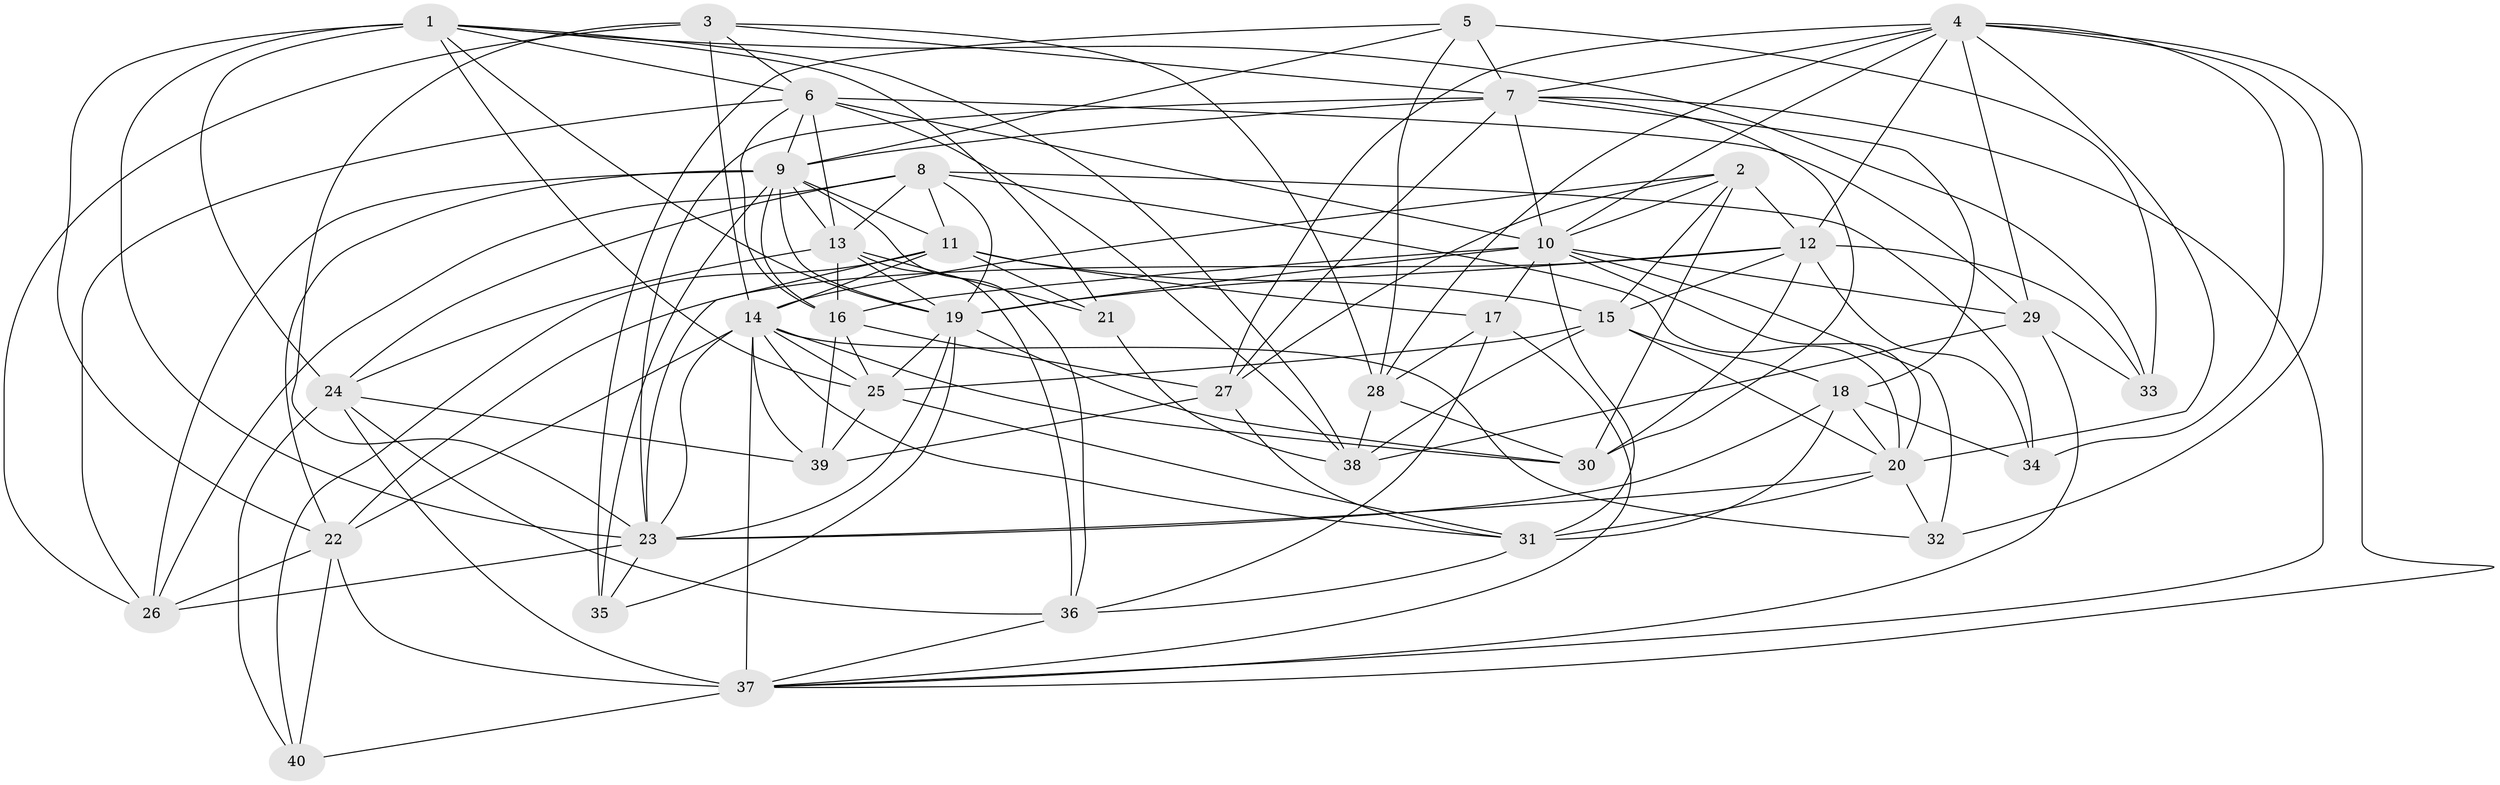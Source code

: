 // original degree distribution, {4: 1.0}
// Generated by graph-tools (version 1.1) at 2025/54/03/04/25 22:54:04]
// undirected, 40 vertices, 140 edges
graph export_dot {
  node [color=gray90,style=filled];
  1;
  2;
  3;
  4;
  5;
  6;
  7;
  8;
  9;
  10;
  11;
  12;
  13;
  14;
  15;
  16;
  17;
  18;
  19;
  20;
  21;
  22;
  23;
  24;
  25;
  26;
  27;
  28;
  29;
  30;
  31;
  32;
  33;
  34;
  35;
  36;
  37;
  38;
  39;
  40;
  1 -- 6 [weight=1.0];
  1 -- 19 [weight=1.0];
  1 -- 21 [weight=1.0];
  1 -- 22 [weight=1.0];
  1 -- 23 [weight=1.0];
  1 -- 24 [weight=1.0];
  1 -- 25 [weight=1.0];
  1 -- 33 [weight=2.0];
  1 -- 38 [weight=1.0];
  2 -- 10 [weight=1.0];
  2 -- 12 [weight=1.0];
  2 -- 14 [weight=1.0];
  2 -- 15 [weight=1.0];
  2 -- 27 [weight=1.0];
  2 -- 30 [weight=1.0];
  3 -- 6 [weight=1.0];
  3 -- 7 [weight=1.0];
  3 -- 14 [weight=1.0];
  3 -- 23 [weight=1.0];
  3 -- 26 [weight=2.0];
  3 -- 28 [weight=2.0];
  4 -- 7 [weight=2.0];
  4 -- 10 [weight=1.0];
  4 -- 12 [weight=1.0];
  4 -- 20 [weight=1.0];
  4 -- 27 [weight=2.0];
  4 -- 28 [weight=1.0];
  4 -- 29 [weight=1.0];
  4 -- 32 [weight=1.0];
  4 -- 34 [weight=1.0];
  4 -- 37 [weight=1.0];
  5 -- 7 [weight=2.0];
  5 -- 9 [weight=1.0];
  5 -- 28 [weight=1.0];
  5 -- 33 [weight=1.0];
  5 -- 35 [weight=1.0];
  6 -- 9 [weight=1.0];
  6 -- 10 [weight=1.0];
  6 -- 13 [weight=2.0];
  6 -- 16 [weight=1.0];
  6 -- 26 [weight=1.0];
  6 -- 29 [weight=1.0];
  6 -- 38 [weight=1.0];
  7 -- 9 [weight=1.0];
  7 -- 10 [weight=1.0];
  7 -- 18 [weight=1.0];
  7 -- 23 [weight=1.0];
  7 -- 27 [weight=1.0];
  7 -- 30 [weight=1.0];
  7 -- 37 [weight=1.0];
  8 -- 11 [weight=1.0];
  8 -- 13 [weight=1.0];
  8 -- 19 [weight=1.0];
  8 -- 20 [weight=1.0];
  8 -- 24 [weight=1.0];
  8 -- 26 [weight=2.0];
  8 -- 34 [weight=1.0];
  9 -- 11 [weight=1.0];
  9 -- 13 [weight=1.0];
  9 -- 16 [weight=2.0];
  9 -- 19 [weight=1.0];
  9 -- 22 [weight=1.0];
  9 -- 26 [weight=1.0];
  9 -- 35 [weight=1.0];
  9 -- 36 [weight=1.0];
  10 -- 16 [weight=2.0];
  10 -- 17 [weight=1.0];
  10 -- 19 [weight=1.0];
  10 -- 20 [weight=1.0];
  10 -- 29 [weight=1.0];
  10 -- 31 [weight=1.0];
  10 -- 32 [weight=1.0];
  11 -- 14 [weight=1.0];
  11 -- 15 [weight=2.0];
  11 -- 17 [weight=2.0];
  11 -- 21 [weight=1.0];
  11 -- 23 [weight=1.0];
  11 -- 40 [weight=1.0];
  12 -- 15 [weight=1.0];
  12 -- 19 [weight=3.0];
  12 -- 22 [weight=1.0];
  12 -- 30 [weight=2.0];
  12 -- 33 [weight=2.0];
  12 -- 34 [weight=1.0];
  13 -- 16 [weight=2.0];
  13 -- 19 [weight=1.0];
  13 -- 21 [weight=1.0];
  13 -- 24 [weight=1.0];
  13 -- 36 [weight=1.0];
  14 -- 22 [weight=1.0];
  14 -- 23 [weight=1.0];
  14 -- 25 [weight=1.0];
  14 -- 30 [weight=1.0];
  14 -- 31 [weight=1.0];
  14 -- 32 [weight=1.0];
  14 -- 37 [weight=2.0];
  14 -- 39 [weight=1.0];
  15 -- 18 [weight=1.0];
  15 -- 20 [weight=1.0];
  15 -- 25 [weight=5.0];
  15 -- 38 [weight=1.0];
  16 -- 25 [weight=1.0];
  16 -- 27 [weight=2.0];
  16 -- 39 [weight=2.0];
  17 -- 28 [weight=1.0];
  17 -- 36 [weight=1.0];
  17 -- 37 [weight=1.0];
  18 -- 20 [weight=1.0];
  18 -- 23 [weight=1.0];
  18 -- 31 [weight=1.0];
  18 -- 34 [weight=1.0];
  19 -- 23 [weight=1.0];
  19 -- 25 [weight=1.0];
  19 -- 30 [weight=1.0];
  19 -- 35 [weight=1.0];
  20 -- 23 [weight=1.0];
  20 -- 31 [weight=1.0];
  20 -- 32 [weight=1.0];
  21 -- 38 [weight=1.0];
  22 -- 26 [weight=1.0];
  22 -- 37 [weight=2.0];
  22 -- 40 [weight=1.0];
  23 -- 26 [weight=1.0];
  23 -- 35 [weight=1.0];
  24 -- 36 [weight=1.0];
  24 -- 37 [weight=1.0];
  24 -- 39 [weight=1.0];
  24 -- 40 [weight=2.0];
  25 -- 31 [weight=2.0];
  25 -- 39 [weight=1.0];
  27 -- 31 [weight=1.0];
  27 -- 39 [weight=1.0];
  28 -- 30 [weight=2.0];
  28 -- 38 [weight=1.0];
  29 -- 33 [weight=1.0];
  29 -- 37 [weight=1.0];
  29 -- 38 [weight=1.0];
  31 -- 36 [weight=1.0];
  36 -- 37 [weight=1.0];
  37 -- 40 [weight=2.0];
}

